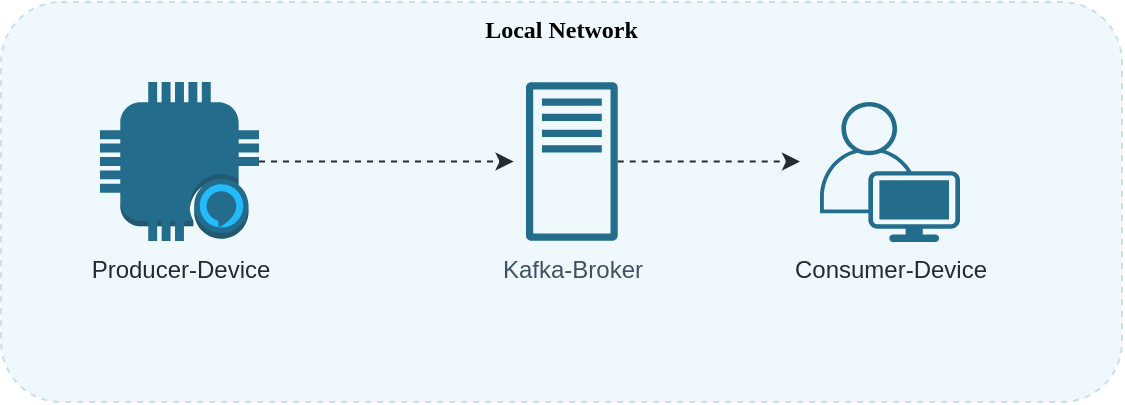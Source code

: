 <mxfile version="12.9.9" type="device"><diagram id="V2LJTjUo7tfLYFe--YGA" name="hello_world_project"><mxGraphModel dx="1422" dy="822" grid="1" gridSize="10" guides="1" tooltips="1" connect="1" arrows="1" fold="1" page="1" pageScale="1" pageWidth="850" pageHeight="1100" math="0" shadow="0"><root><mxCell id="0"/><mxCell id="1" parent="0"/><mxCell id="MY0xiUkY-0JHfNyRToTw-7" style="edgeStyle=orthogonalEdgeStyle;rounded=0;orthogonalLoop=1;jettySize=auto;html=1;dashed=1;" edge="1" parent="1" source="MY0xiUkY-0JHfNyRToTw-5"><mxGeometry relative="1" as="geometry"><mxPoint x="366.78" y="219.8" as="targetPoint"/><Array as="points"><mxPoint x="350" y="220"/><mxPoint x="350" y="220"/></Array></mxGeometry></mxCell><mxCell id="MY0xiUkY-0JHfNyRToTw-5" value="Producer-Device" style="outlineConnect=0;dashed=0;verticalLabelPosition=bottom;verticalAlign=top;align=center;html=1;shape=mxgraph.aws3.alexa_enabled_device;fillColor=#005073;gradientColor=none;" vertex="1" parent="1"><mxGeometry x="160" y="180" width="79.5" height="79.5" as="geometry"/></mxCell><mxCell id="MY0xiUkY-0JHfNyRToTw-13" style="edgeStyle=orthogonalEdgeStyle;rounded=0;orthogonalLoop=1;jettySize=auto;html=1;dashed=1;" edge="1" parent="1" source="MY0xiUkY-0JHfNyRToTw-9"><mxGeometry relative="1" as="geometry"><mxPoint x="510" y="219.75" as="targetPoint"/></mxGeometry></mxCell><mxCell id="MY0xiUkY-0JHfNyRToTw-9" value="Kafka-Broker" style="outlineConnect=0;fontColor=#232F3E;gradientColor=none;fillColor=#005073;strokeColor=none;dashed=0;verticalLabelPosition=bottom;verticalAlign=top;align=center;html=1;fontSize=12;fontStyle=0;aspect=fixed;pointerEvents=1;shape=mxgraph.aws4.traditional_server;" vertex="1" parent="1"><mxGeometry x="373" y="180" width="45.86" height="79.5" as="geometry"/></mxCell><mxCell id="MY0xiUkY-0JHfNyRToTw-12" value="Consumer-Device" style="points=[[0.35,0,0],[0.98,0.51,0],[1,0.71,0],[0.67,1,0],[0,0.795,0],[0,0.65,0]];verticalLabelPosition=bottom;html=1;verticalAlign=top;aspect=fixed;align=center;pointerEvents=1;shape=mxgraph.cisco19.user;fillColor=#005073;strokeColor=none;" vertex="1" parent="1"><mxGeometry x="520" y="190" width="70" height="70" as="geometry"/></mxCell><mxCell id="MY0xiUkY-0JHfNyRToTw-14" value="Local Network" style="fillColor=#b1ddf0;strokeColor=#10739e;dashed=1;verticalAlign=top;fontStyle=1;opacity=20;rounded=1;fontFamily=Lucida Console;" vertex="1" parent="1"><mxGeometry x="110.5" y="140" width="560.5" height="200" as="geometry"/></mxCell></root></mxGraphModel></diagram></mxfile>